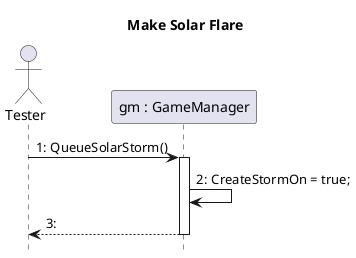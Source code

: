 @startuml
autonumber "0:"
hide footbox

title Make Solar Flare

actor Tester as Tester

participant "gm : GameManager" as gm

Tester -> gm : QueueSolarStorm()
activate gm

gm -> gm : CreateStormOn = true;

gm --> Tester

deactivate gm

@enduml